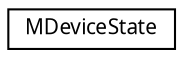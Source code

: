 digraph G
{
  edge [fontname="FreeSans.ttf",fontsize="10",labelfontname="FreeSans.ttf",labelfontsize="10"];
  node [fontname="FreeSans.ttf",fontsize="10",shape=record];
  rankdir=LR;
  Node1 [label="MDeviceState",height=0.2,width=0.4,color="black", fillcolor="white", style="filled",URL="$class_m_device_state.html"];
}
